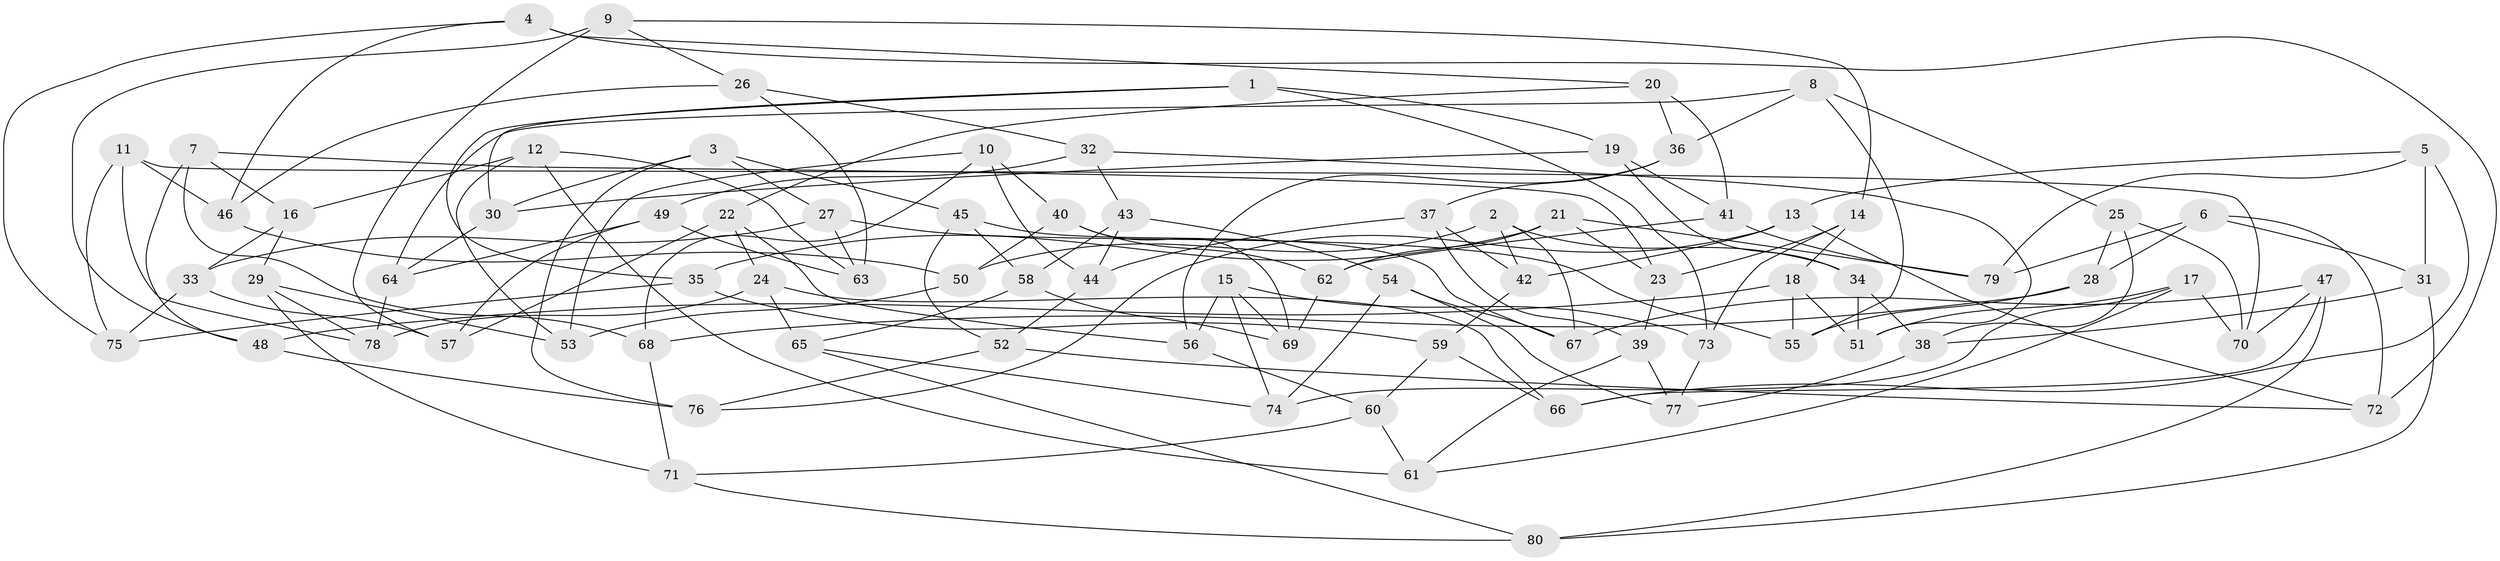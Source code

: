 // coarse degree distribution, {5: 0.06666666666666667, 6: 0.7111111111111111, 4: 0.2, 3: 0.022222222222222223}
// Generated by graph-tools (version 1.1) at 2025/24/03/03/25 07:24:26]
// undirected, 80 vertices, 160 edges
graph export_dot {
graph [start="1"]
  node [color=gray90,style=filled];
  1;
  2;
  3;
  4;
  5;
  6;
  7;
  8;
  9;
  10;
  11;
  12;
  13;
  14;
  15;
  16;
  17;
  18;
  19;
  20;
  21;
  22;
  23;
  24;
  25;
  26;
  27;
  28;
  29;
  30;
  31;
  32;
  33;
  34;
  35;
  36;
  37;
  38;
  39;
  40;
  41;
  42;
  43;
  44;
  45;
  46;
  47;
  48;
  49;
  50;
  51;
  52;
  53;
  54;
  55;
  56;
  57;
  58;
  59;
  60;
  61;
  62;
  63;
  64;
  65;
  66;
  67;
  68;
  69;
  70;
  71;
  72;
  73;
  74;
  75;
  76;
  77;
  78;
  79;
  80;
  1 -- 30;
  1 -- 35;
  1 -- 73;
  1 -- 19;
  2 -- 34;
  2 -- 67;
  2 -- 50;
  2 -- 42;
  3 -- 27;
  3 -- 45;
  3 -- 30;
  3 -- 76;
  4 -- 75;
  4 -- 72;
  4 -- 20;
  4 -- 46;
  5 -- 13;
  5 -- 66;
  5 -- 31;
  5 -- 79;
  6 -- 79;
  6 -- 31;
  6 -- 28;
  6 -- 72;
  7 -- 16;
  7 -- 23;
  7 -- 48;
  7 -- 68;
  8 -- 55;
  8 -- 64;
  8 -- 36;
  8 -- 25;
  9 -- 57;
  9 -- 26;
  9 -- 14;
  9 -- 48;
  10 -- 44;
  10 -- 53;
  10 -- 68;
  10 -- 40;
  11 -- 70;
  11 -- 78;
  11 -- 75;
  11 -- 46;
  12 -- 61;
  12 -- 63;
  12 -- 53;
  12 -- 16;
  13 -- 42;
  13 -- 72;
  13 -- 76;
  14 -- 73;
  14 -- 23;
  14 -- 18;
  15 -- 74;
  15 -- 69;
  15 -- 56;
  15 -- 73;
  16 -- 33;
  16 -- 29;
  17 -- 61;
  17 -- 70;
  17 -- 51;
  17 -- 74;
  18 -- 51;
  18 -- 48;
  18 -- 55;
  19 -- 30;
  19 -- 41;
  19 -- 34;
  20 -- 41;
  20 -- 22;
  20 -- 36;
  21 -- 79;
  21 -- 35;
  21 -- 23;
  21 -- 62;
  22 -- 24;
  22 -- 56;
  22 -- 57;
  23 -- 39;
  24 -- 78;
  24 -- 65;
  24 -- 66;
  25 -- 28;
  25 -- 38;
  25 -- 70;
  26 -- 63;
  26 -- 46;
  26 -- 32;
  27 -- 63;
  27 -- 55;
  27 -- 33;
  28 -- 68;
  28 -- 55;
  29 -- 53;
  29 -- 71;
  29 -- 78;
  30 -- 64;
  31 -- 80;
  31 -- 38;
  32 -- 43;
  32 -- 49;
  32 -- 51;
  33 -- 57;
  33 -- 75;
  34 -- 38;
  34 -- 51;
  35 -- 59;
  35 -- 75;
  36 -- 56;
  36 -- 37;
  37 -- 44;
  37 -- 39;
  37 -- 42;
  38 -- 77;
  39 -- 77;
  39 -- 61;
  40 -- 69;
  40 -- 62;
  40 -- 50;
  41 -- 79;
  41 -- 62;
  42 -- 59;
  43 -- 58;
  43 -- 54;
  43 -- 44;
  44 -- 52;
  45 -- 67;
  45 -- 52;
  45 -- 58;
  46 -- 50;
  47 -- 80;
  47 -- 67;
  47 -- 70;
  47 -- 66;
  48 -- 76;
  49 -- 63;
  49 -- 64;
  49 -- 57;
  50 -- 53;
  52 -- 72;
  52 -- 76;
  54 -- 74;
  54 -- 77;
  54 -- 67;
  56 -- 60;
  58 -- 65;
  58 -- 69;
  59 -- 66;
  59 -- 60;
  60 -- 71;
  60 -- 61;
  62 -- 69;
  64 -- 78;
  65 -- 74;
  65 -- 80;
  68 -- 71;
  71 -- 80;
  73 -- 77;
}
